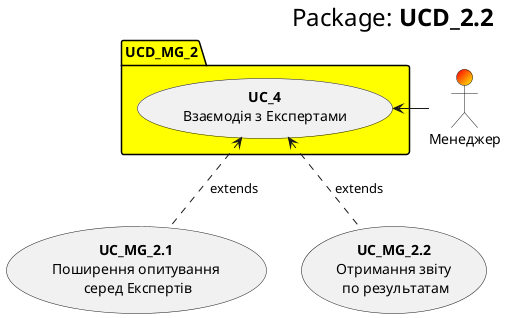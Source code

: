 @startuml
    right header
        <font size=24 color=black>Package:<b> UCD_2.2
    end header

    package UCD_MG_2 #Yellow {
        usecase "<b>UC_4</b>\nВзаємодія з Експертами" as UC_MG_2 
    }
    
    actor "Менеджер" as Meneger #Red/Yellow
    Meneger -l-> UC_MG_2
    
    usecase "<b>UC_MG_2.1</b>\nПоширення опитування\n серед Експертів" as UC_MG_2.1
    usecase "<b>UC_MG_2.2</b>\nОтримання звіту\n по результатам" as UC_MG_2.2

    
    UC_MG_2.1 .u.> UC_MG_2: extends
    UC_MG_2.2 .u.> UC_MG_2: extends

    
@enduml
